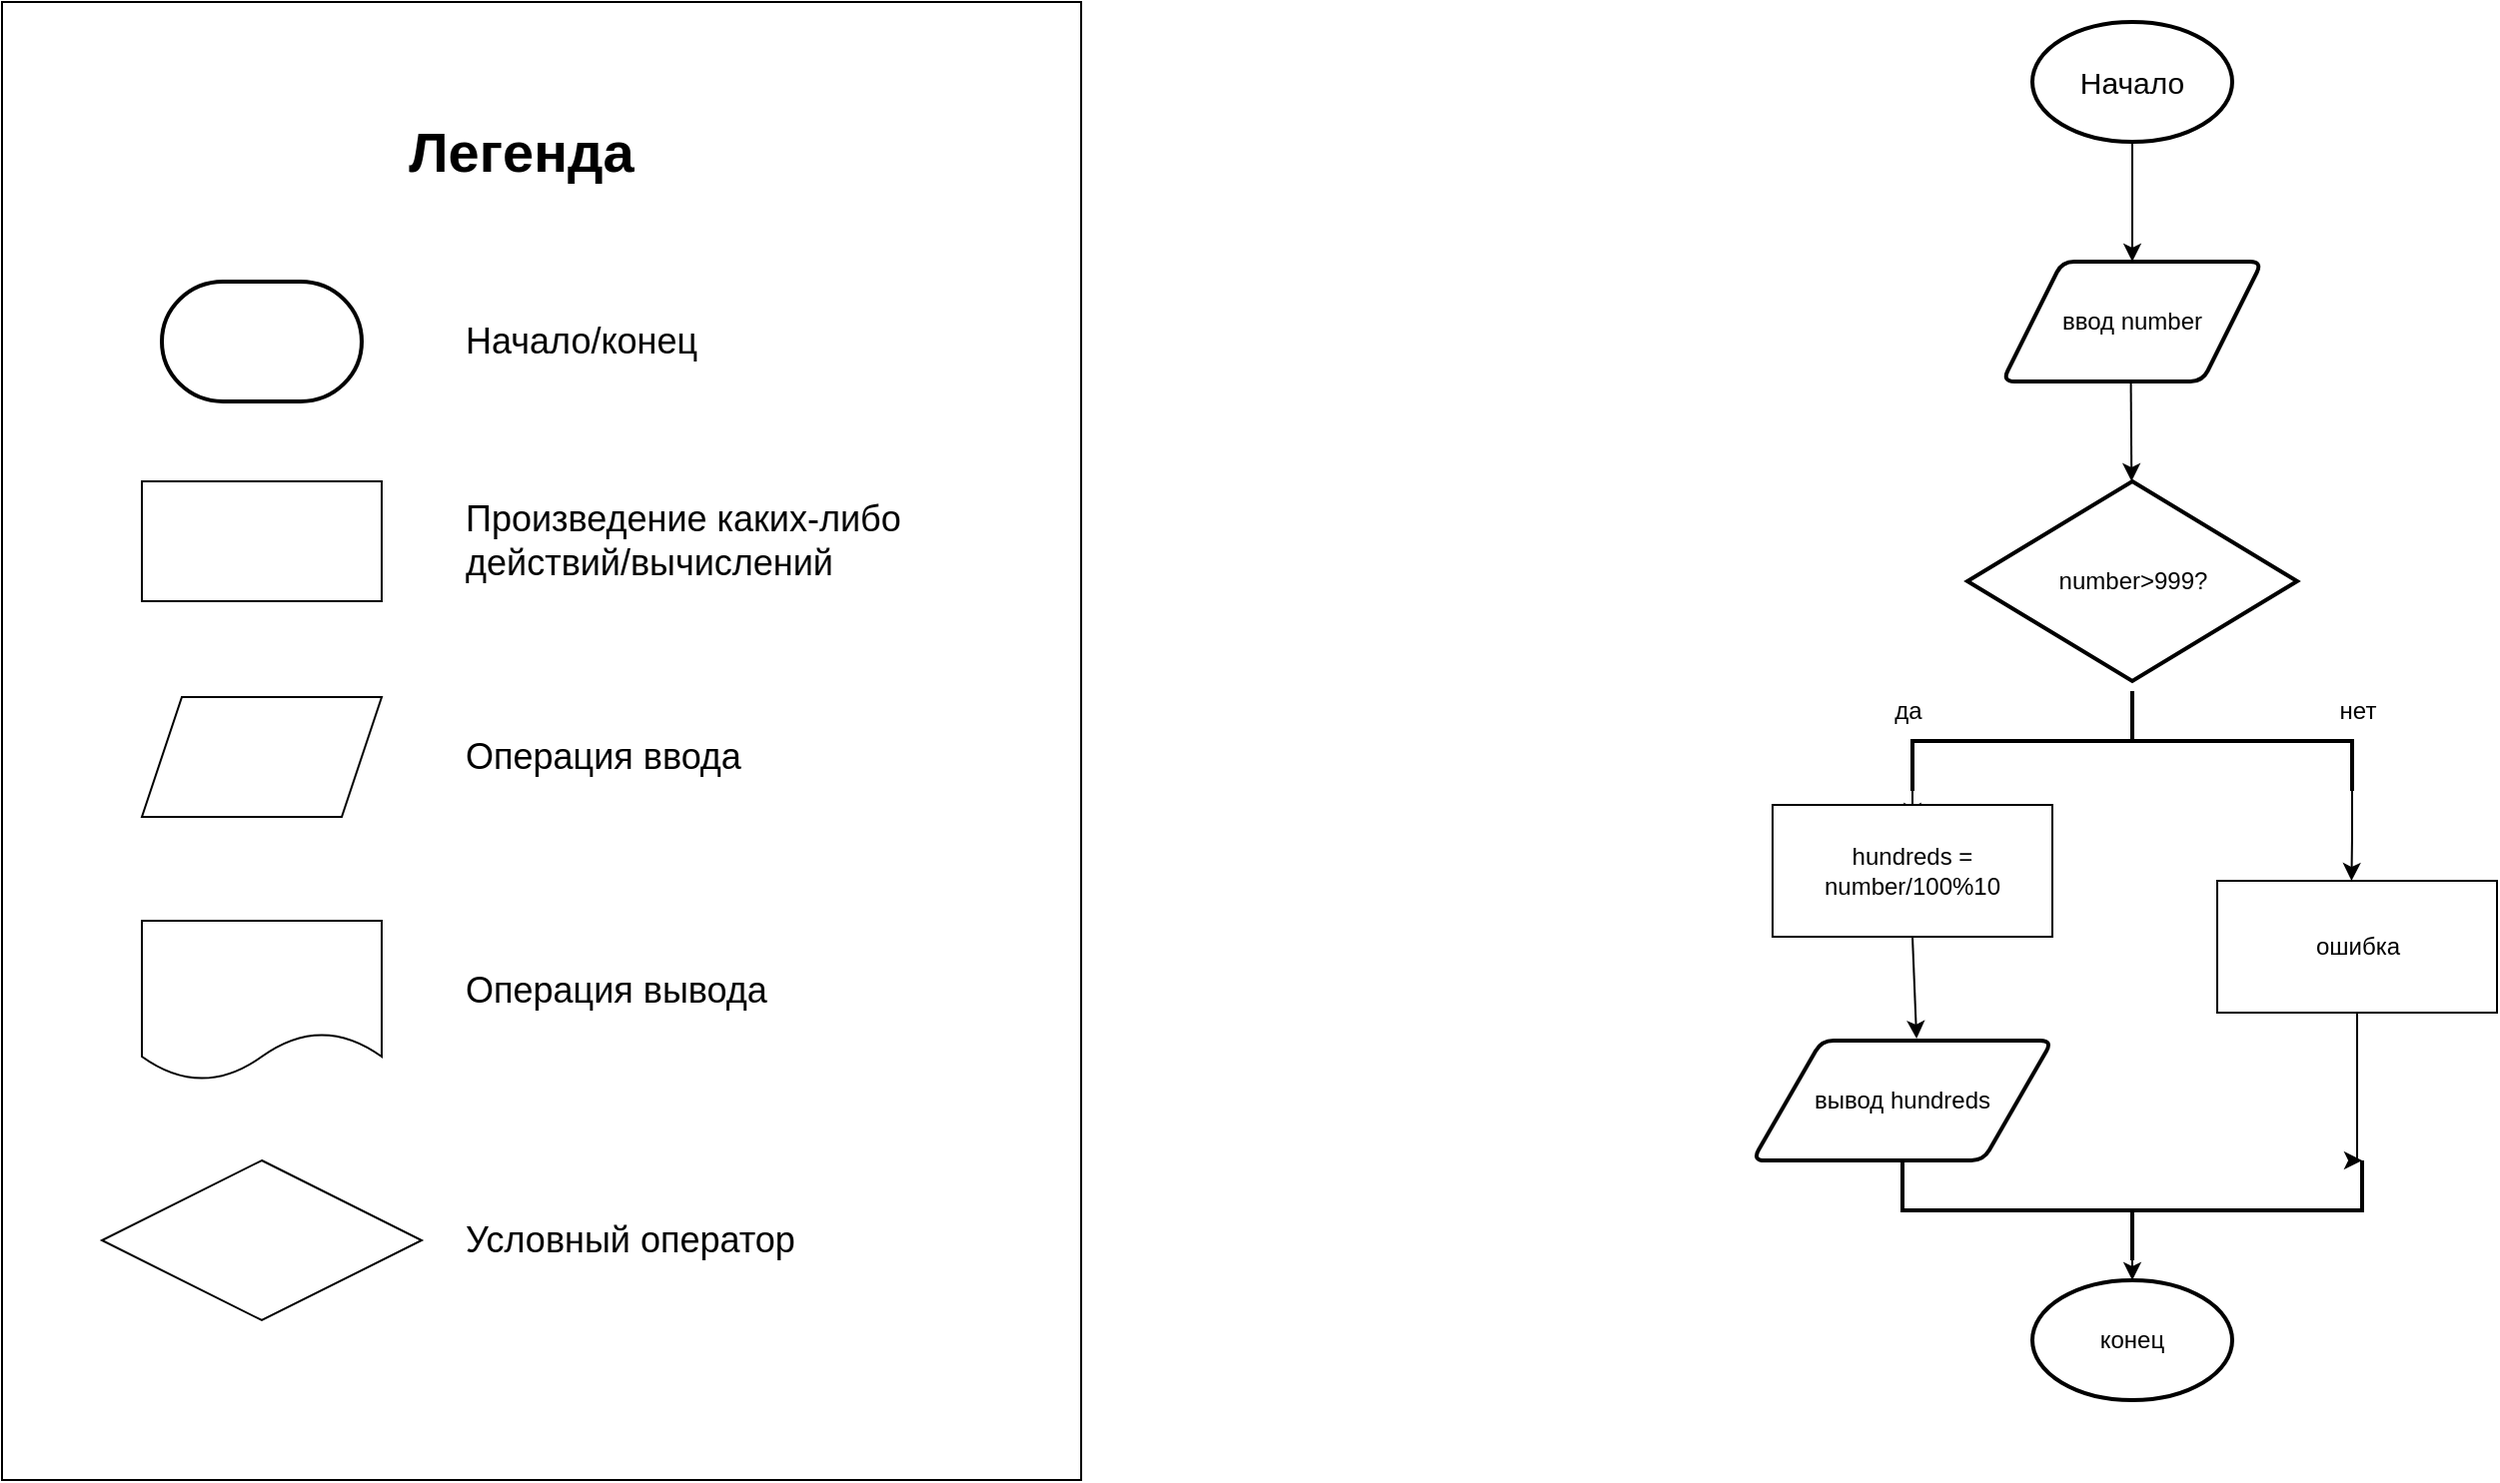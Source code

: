 <mxfile version="28.2.8">
  <diagram name="Страница — 1" id="mFLcoRJy1Elj75ONB-X1">
    <mxGraphModel dx="1378" dy="796" grid="1" gridSize="10" guides="1" tooltips="1" connect="1" arrows="1" fold="1" page="1" pageScale="1" pageWidth="827" pageHeight="1169" math="0" shadow="0">
      <root>
        <mxCell id="0" />
        <mxCell id="1" parent="0" />
        <mxCell id="WX3rH63sqiEcFXmq7UGs-1" value="" style="rounded=0;whiteSpace=wrap;html=1;" vertex="1" parent="1">
          <mxGeometry x="144" y="180" width="540" height="740" as="geometry" />
        </mxCell>
        <mxCell id="WX3rH63sqiEcFXmq7UGs-2" value="" style="group" vertex="1" connectable="0" parent="1">
          <mxGeometry x="194" y="320" width="460" height="520" as="geometry" />
        </mxCell>
        <mxCell id="WX3rH63sqiEcFXmq7UGs-3" value="" style="rounded=0;whiteSpace=wrap;html=1;" vertex="1" parent="WX3rH63sqiEcFXmq7UGs-2">
          <mxGeometry x="20" y="100" width="120" height="60" as="geometry" />
        </mxCell>
        <mxCell id="WX3rH63sqiEcFXmq7UGs-4" value="&lt;span style=&quot;color: rgba(0, 0, 0, 0); font-family: monospace; font-size: 0px; text-align: start; text-wrap-mode: nowrap;&quot;&gt;%3CmxGraphModel%3E%3Croot%3E%3CmxCell%20id%3D%220%22%2F%3E%3CmxCell%20id%3D%221%22%20parent%3D%220%22%2F%3E%3CmxCell%20id%3D%222%22%20value%3D%22%22%20style%3D%22group%22%20vertex%3D%221%22%20connectable%3D%220%22%20parent%3D%221%22%3E%3CmxGeometry%20x%3D%2290%22%20y%3D%22230%22%20width%3D%22460%22%20height%3D%22520%22%20as%3D%22geometry%22%2F%3E%3C%2FmxCell%3E%3CmxCell%20id%3D%223%22%20value%3D%22%22%20style%3D%22rounded%3D0%3BwhiteSpace%3Dwrap%3Bhtml%3D1%3B%22%20vertex%3D%221%22%20parent%3D%222%22%3E%3CmxGeometry%20x%3D%2220%22%20y%3D%22100%22%20width%3D%22120%22%20height%3D%2260%22%20as%3D%22geometry%22%2F%3E%3C%2FmxCell%3E%3CmxCell%20id%3D%224%22%20value%3D%22%22%20style%3D%22strokeWidth%3D2%3Bhtml%3D1%3Bshape%3Dmxgraph.flowchart.terminator%3BwhiteSpace%3Dwrap%3B%22%20vertex%3D%221%22%20parent%3D%222%22%3E%3CmxGeometry%20x%3D%2230%22%20width%3D%22100%22%20height%3D%2260%22%20as%3D%22geometry%22%2F%3E%3C%2FmxCell%3E%3CmxCell%20id%3D%225%22%20value%3D%22%22%20style%3D%22shape%3Dparallelogram%3Bperimeter%3DparallelogramPerimeter%3BwhiteSpace%3Dwrap%3Bhtml%3D1%3BfixedSize%3D1%3B%22%20vertex%3D%221%22%20parent%3D%222%22%3E%3CmxGeometry%20x%3D%2220%22%20y%3D%22208%22%20width%3D%22120%22%20height%3D%2260%22%20as%3D%22geometry%22%2F%3E%3C%2FmxCell%3E%3CmxCell%20id%3D%226%22%20value%3D%22%22%20style%3D%22shape%3Ddocument%3BwhiteSpace%3Dwrap%3Bhtml%3D1%3BboundedLbl%3D1%3B%22%20vertex%3D%221%22%20parent%3D%222%22%3E%3CmxGeometry%20x%3D%2220%22%20y%3D%22320%22%20width%3D%22120%22%20height%3D%2280%22%20as%3D%22geometry%22%2F%3E%3C%2FmxCell%3E%3CmxCell%20id%3D%227%22%20value%3D%22%22%20style%3D%22rhombus%3BwhiteSpace%3Dwrap%3Bhtml%3D1%3B%22%20vertex%3D%221%22%20parent%3D%222%22%3E%3CmxGeometry%20y%3D%22440%22%20width%3D%22160%22%20height%3D%2280%22%20as%3D%22geometry%22%2F%3E%3C%2FmxCell%3E%3CmxCell%20id%3D%228%22%20value%3D%22%26lt%3Bfont%26gt%3B%D0%9D%D0%B0%D1%87%D0%B0%D0%BB%D0%BE%2F%D0%BA%D0%BE%D0%BD%D0%B5%D1%86%26amp%3Bnbsp%3B%26lt%3B%2Ffont%26gt%3B%22%20style%3D%22text%3Bhtml%3D1%3Balign%3Dleft%3BverticalAlign%3Dmiddle%3BwhiteSpace%3Dwrap%3Brounded%3D0%3BfontSize%3D18%3B%22%20vertex%3D%221%22%20parent%3D%222%22%3E%3CmxGeometry%20x%3D%22180%22%20y%3D%2215%22%20width%3D%22180%22%20height%3D%2230%22%20as%3D%22geometry%22%2F%3E%3C%2FmxCell%3E%3CmxCell%20id%3D%229%22%20value%3D%22%26lt%3Bfont%26gt%3B%D0%9F%D1%80%D0%BE%D0%B8%D0%B7%D0%B2%D0%B5%D0%B4%D0%B5%D0%BD%D0%B8%D0%B5%20%D0%BA%D0%B0%D0%BA%D0%B8%D1%85-%D0%BB%D0%B8%D0%B1%D0%BE%20%D0%B4%D0%B5%D0%B9%D1%81%D1%82%D0%B2%D0%B8%D0%B9%2F%D0%B2%D1%8B%D1%87%D0%B8%D1%81%D0%BB%D0%B5%D0%BD%D0%B8%D0%B9%26lt%3B%2Ffont%26gt%3B%22%20style%3D%22text%3Bhtml%3D1%3Balign%3Dleft%3BverticalAlign%3Dmiddle%3BwhiteSpace%3Dwrap%3Brounded%3D0%3BfontSize%3D18%3B%22%20vertex%3D%221%22%20parent%3D%222%22%3E%3CmxGeometry%20x%3D%22180%22%20y%3D%22115%22%20width%3D%22280%22%20height%3D%2230%22%20as%3D%22geometry%22%2F%3E%3C%2FmxCell%3E%3CmxCell%20id%3D%2210%22%20value%3D%22%26lt%3Bfont%26gt%3B%D0%9E%D0%BF%D0%B5%D1%80%D0%B0%D1%86%D0%B8%D1%8F%20%D0%B2%D0%B2%D0%BE%D0%B4%D0%B0%26lt%3B%2Ffont%26gt%3B%22%20style%3D%22text%3Bhtml%3D1%3Balign%3Dleft%3BverticalAlign%3Dmiddle%3BwhiteSpace%3Dwrap%3Brounded%3D0%3BfontSize%3D18%3B%22%20vertex%3D%221%22%20parent%3D%222%22%3E%3CmxGeometry%20x%3D%22180%22%20y%3D%22223%22%20width%3D%22210%22%20height%3D%2230%22%20as%3D%22geometry%22%2F%3E%3C%2FmxCell%3E%3CmxCell%20id%3D%2211%22%20value%3D%22%26lt%3Bfont%26gt%3B%D0%9E%D0%BF%D0%B5%D1%80%D0%B0%D1%86%D0%B8%D1%8F%20%D0%B2%D1%8B%D0%B2%D0%BE%D0%B4%D0%B0%26lt%3B%2Ffont%26gt%3B%22%20style%3D%22text%3Bhtml%3D1%3Balign%3Dleft%3BverticalAlign%3Dmiddle%3BwhiteSpace%3Dwrap%3Brounded%3D0%3BfontSize%3D18%3B%22%20vertex%3D%221%22%20parent%3D%222%22%3E%3CmxGeometry%20x%3D%22180%22%20y%3D%22339.5%22%20width%3D%22210%22%20height%3D%2230%22%20as%3D%22geometry%22%2F%3E%3C%2FmxCell%3E%3CmxCell%20id%3D%2212%22%20value%3D%22%26lt%3Bfont%26gt%3B%D0%A3%D1%81%D0%BB%D0%BE%D0%B2%D0%BD%D1%8B%D0%B9%20%D0%BE%D0%BF%D0%B5%D1%80%D0%B0%D1%82%D0%BE%D1%80%26lt%3B%2Ffont%26gt%3B%22%20style%3D%22text%3Bhtml%3D1%3Balign%3Dleft%3BverticalAlign%3Dmiddle%3BwhiteSpace%3Dwrap%3Brounded%3D0%3BfontSize%3D18%3B%22%20vertex%3D%221%22%20parent%3D%222%22%3E%3CmxGeometry%20x%3D%22180%22%20y%3D%22465%22%20width%3D%22210%22%20height%3D%2230%22%20as%3D%22geometry%22%2F%3E%3C%2FmxCell%3E%3C%2Froot%3E%3C%2FmxGraphModel%3E&lt;/span&gt;" style="strokeWidth=2;html=1;shape=mxgraph.flowchart.terminator;whiteSpace=wrap;" vertex="1" parent="WX3rH63sqiEcFXmq7UGs-2">
          <mxGeometry x="30" width="100" height="60" as="geometry" />
        </mxCell>
        <mxCell id="WX3rH63sqiEcFXmq7UGs-5" value="" style="shape=parallelogram;perimeter=parallelogramPerimeter;whiteSpace=wrap;html=1;fixedSize=1;" vertex="1" parent="WX3rH63sqiEcFXmq7UGs-2">
          <mxGeometry x="20" y="208" width="120" height="60" as="geometry" />
        </mxCell>
        <mxCell id="WX3rH63sqiEcFXmq7UGs-6" value="" style="shape=document;whiteSpace=wrap;html=1;boundedLbl=1;" vertex="1" parent="WX3rH63sqiEcFXmq7UGs-2">
          <mxGeometry x="20" y="320" width="120" height="80" as="geometry" />
        </mxCell>
        <mxCell id="WX3rH63sqiEcFXmq7UGs-7" value="" style="rhombus;whiteSpace=wrap;html=1;" vertex="1" parent="WX3rH63sqiEcFXmq7UGs-2">
          <mxGeometry y="440" width="160" height="80" as="geometry" />
        </mxCell>
        <mxCell id="WX3rH63sqiEcFXmq7UGs-8" value="&lt;font&gt;Начало/конец&amp;nbsp;&lt;/font&gt;" style="text;html=1;align=left;verticalAlign=middle;whiteSpace=wrap;rounded=0;fontSize=18;" vertex="1" parent="WX3rH63sqiEcFXmq7UGs-2">
          <mxGeometry x="180" y="15" width="180" height="30" as="geometry" />
        </mxCell>
        <mxCell id="WX3rH63sqiEcFXmq7UGs-9" value="&lt;font&gt;Произведение каких-либо действий/вычислений&lt;/font&gt;" style="text;html=1;align=left;verticalAlign=middle;whiteSpace=wrap;rounded=0;fontSize=18;" vertex="1" parent="WX3rH63sqiEcFXmq7UGs-2">
          <mxGeometry x="180" y="115" width="280" height="30" as="geometry" />
        </mxCell>
        <mxCell id="WX3rH63sqiEcFXmq7UGs-10" value="&lt;font&gt;Операция ввода&lt;/font&gt;" style="text;html=1;align=left;verticalAlign=middle;whiteSpace=wrap;rounded=0;fontSize=18;" vertex="1" parent="WX3rH63sqiEcFXmq7UGs-2">
          <mxGeometry x="180" y="223" width="210" height="30" as="geometry" />
        </mxCell>
        <mxCell id="WX3rH63sqiEcFXmq7UGs-11" value="&lt;font&gt;Операция вывода&lt;/font&gt;" style="text;html=1;align=left;verticalAlign=middle;whiteSpace=wrap;rounded=0;fontSize=18;" vertex="1" parent="WX3rH63sqiEcFXmq7UGs-2">
          <mxGeometry x="180" y="339.5" width="210" height="30" as="geometry" />
        </mxCell>
        <mxCell id="WX3rH63sqiEcFXmq7UGs-12" value="&lt;font&gt;Условный оператор&lt;/font&gt;" style="text;html=1;align=left;verticalAlign=middle;whiteSpace=wrap;rounded=0;fontSize=18;" vertex="1" parent="WX3rH63sqiEcFXmq7UGs-2">
          <mxGeometry x="180" y="465" width="210" height="30" as="geometry" />
        </mxCell>
        <mxCell id="WX3rH63sqiEcFXmq7UGs-13" value="&lt;font&gt;&lt;b&gt;Легенда&lt;/b&gt;&lt;/font&gt;" style="text;html=1;align=center;verticalAlign=middle;whiteSpace=wrap;rounded=0;fontSize=28;" vertex="1" parent="1">
          <mxGeometry x="344" y="240" width="120" height="30" as="geometry" />
        </mxCell>
        <mxCell id="WX3rH63sqiEcFXmq7UGs-14" value="" style="strokeWidth=2;html=1;shape=mxgraph.flowchart.start_1;whiteSpace=wrap;" vertex="1" parent="1">
          <mxGeometry x="1160" y="190" width="100" height="60" as="geometry" />
        </mxCell>
        <mxCell id="WX3rH63sqiEcFXmq7UGs-15" value="" style="endArrow=classic;html=1;rounded=0;exitX=0.5;exitY=1;exitDx=0;exitDy=0;exitPerimeter=0;" edge="1" parent="1" source="WX3rH63sqiEcFXmq7UGs-14">
          <mxGeometry width="50" height="50" relative="1" as="geometry">
            <mxPoint x="1210" y="300" as="sourcePoint" />
            <mxPoint x="1210" y="310" as="targetPoint" />
          </mxGeometry>
        </mxCell>
        <mxCell id="WX3rH63sqiEcFXmq7UGs-16" value="ввод number" style="shape=parallelogram;html=1;strokeWidth=2;perimeter=parallelogramPerimeter;whiteSpace=wrap;rounded=1;arcSize=12;size=0.23;" vertex="1" parent="1">
          <mxGeometry x="1145" y="310" width="130" height="60" as="geometry" />
        </mxCell>
        <mxCell id="WX3rH63sqiEcFXmq7UGs-17" value="" style="endArrow=classic;html=1;rounded=0;exitX=0.5;exitY=1;exitDx=0;exitDy=0;exitPerimeter=0;" edge="1" parent="1" target="WX3rH63sqiEcFXmq7UGs-18">
          <mxGeometry width="50" height="50" relative="1" as="geometry">
            <mxPoint x="1209.29" y="370" as="sourcePoint" />
            <mxPoint x="1209.29" y="430" as="targetPoint" />
          </mxGeometry>
        </mxCell>
        <mxCell id="WX3rH63sqiEcFXmq7UGs-18" value="number&amp;gt;999?" style="strokeWidth=2;html=1;shape=mxgraph.flowchart.decision;whiteSpace=wrap;" vertex="1" parent="1">
          <mxGeometry x="1127.5" y="420" width="165" height="100" as="geometry" />
        </mxCell>
        <mxCell id="WX3rH63sqiEcFXmq7UGs-19" style="edgeStyle=orthogonalEdgeStyle;rounded=0;orthogonalLoop=1;jettySize=auto;html=1;exitX=1;exitY=0;exitDx=0;exitDy=0;exitPerimeter=0;" edge="1" parent="1" source="WX3rH63sqiEcFXmq7UGs-20">
          <mxGeometry relative="1" as="geometry">
            <mxPoint x="1319.714" y="620" as="targetPoint" />
          </mxGeometry>
        </mxCell>
        <mxCell id="WX3rH63sqiEcFXmq7UGs-33" style="edgeStyle=orthogonalEdgeStyle;rounded=0;orthogonalLoop=1;jettySize=auto;html=1;exitX=1;exitY=1;exitDx=0;exitDy=0;exitPerimeter=0;entryX=0.5;entryY=0;entryDx=0;entryDy=0;" edge="1" parent="1" source="WX3rH63sqiEcFXmq7UGs-20" target="WX3rH63sqiEcFXmq7UGs-31">
          <mxGeometry relative="1" as="geometry" />
        </mxCell>
        <mxCell id="WX3rH63sqiEcFXmq7UGs-20" value="" style="strokeWidth=2;html=1;shape=mxgraph.flowchart.annotation_2;align=left;labelPosition=right;pointerEvents=1;rotation=90;" vertex="1" parent="1">
          <mxGeometry x="1185" y="440" width="50" height="220" as="geometry" />
        </mxCell>
        <mxCell id="WX3rH63sqiEcFXmq7UGs-21" value="" style="rounded=0;whiteSpace=wrap;html=1;" vertex="1" parent="1">
          <mxGeometry x="1030" y="582" width="140" height="66" as="geometry" />
        </mxCell>
        <mxCell id="WX3rH63sqiEcFXmq7UGs-22" value="" style="endArrow=classic;html=1;rounded=0;entryX=0.547;entryY=-0.017;entryDx=0;entryDy=0;entryPerimeter=0;exitX=0.5;exitY=1;exitDx=0;exitDy=0;" edge="1" parent="1" target="WX3rH63sqiEcFXmq7UGs-24" source="WX3rH63sqiEcFXmq7UGs-21">
          <mxGeometry width="50" height="50" relative="1" as="geometry">
            <mxPoint x="1100" y="680" as="sourcePoint" />
            <mxPoint x="1120" y="640" as="targetPoint" />
          </mxGeometry>
        </mxCell>
        <mxCell id="WX3rH63sqiEcFXmq7UGs-23" value="&lt;span style=&quot;font-size: 15px;&quot;&gt;Начало&lt;/span&gt;" style="text;html=1;whiteSpace=wrap;strokeColor=none;fillColor=none;align=center;verticalAlign=middle;rounded=0;" vertex="1" parent="1">
          <mxGeometry x="1180" y="205" width="60" height="30" as="geometry" />
        </mxCell>
        <mxCell id="WX3rH63sqiEcFXmq7UGs-24" value="" style="shape=parallelogram;html=1;strokeWidth=2;perimeter=parallelogramPerimeter;whiteSpace=wrap;rounded=1;arcSize=12;size=0.23;" vertex="1" parent="1">
          <mxGeometry x="1020" y="700" width="150" height="60" as="geometry" />
        </mxCell>
        <mxCell id="WX3rH63sqiEcFXmq7UGs-25" value="" style="strokeWidth=2;html=1;shape=mxgraph.flowchart.annotation_2;align=left;labelPosition=right;pointerEvents=1;rotation=-90;" vertex="1" parent="1">
          <mxGeometry x="1185" y="670" width="50" height="230" as="geometry" />
        </mxCell>
        <mxCell id="WX3rH63sqiEcFXmq7UGs-26" value="" style="rounded=0;whiteSpace=wrap;html=1;" vertex="1" parent="1">
          <mxGeometry x="1252.5" y="620" width="140" height="66" as="geometry" />
        </mxCell>
        <mxCell id="WX3rH63sqiEcFXmq7UGs-27" style="edgeStyle=orthogonalEdgeStyle;rounded=0;orthogonalLoop=1;jettySize=auto;html=1;exitX=0.5;exitY=1;exitDx=0;exitDy=0;entryX=1;entryY=1;entryDx=0;entryDy=0;entryPerimeter=0;" edge="1" parent="1" source="WX3rH63sqiEcFXmq7UGs-26" target="WX3rH63sqiEcFXmq7UGs-25">
          <mxGeometry relative="1" as="geometry">
            <Array as="points">
              <mxPoint x="1323" y="760" />
            </Array>
          </mxGeometry>
        </mxCell>
        <mxCell id="WX3rH63sqiEcFXmq7UGs-28" value="" style="strokeWidth=2;html=1;shape=mxgraph.flowchart.start_1;whiteSpace=wrap;" vertex="1" parent="1">
          <mxGeometry x="1160" y="820" width="100" height="60" as="geometry" />
        </mxCell>
        <mxCell id="WX3rH63sqiEcFXmq7UGs-29" value="да" style="text;html=1;whiteSpace=wrap;strokeColor=none;fillColor=none;align=center;verticalAlign=middle;rounded=0;" vertex="1" parent="1">
          <mxGeometry x="1068" y="520" width="60" height="30" as="geometry" />
        </mxCell>
        <mxCell id="WX3rH63sqiEcFXmq7UGs-30" value="нет" style="text;html=1;whiteSpace=wrap;strokeColor=none;fillColor=none;align=center;verticalAlign=middle;rounded=0;" vertex="1" parent="1">
          <mxGeometry x="1292.5" y="520" width="60" height="30" as="geometry" />
        </mxCell>
        <mxCell id="WX3rH63sqiEcFXmq7UGs-31" value="hundreds = number/100%10" style="text;html=1;whiteSpace=wrap;strokeColor=none;fillColor=none;align=center;verticalAlign=middle;rounded=0;" vertex="1" parent="1">
          <mxGeometry x="1030" y="590" width="140" height="50" as="geometry" />
        </mxCell>
        <mxCell id="WX3rH63sqiEcFXmq7UGs-32" style="edgeStyle=orthogonalEdgeStyle;rounded=0;orthogonalLoop=1;jettySize=auto;html=1;exitX=0;exitY=0.5;exitDx=0;exitDy=0;exitPerimeter=0;entryX=0.5;entryY=0;entryDx=0;entryDy=0;entryPerimeter=0;" edge="1" parent="1" source="WX3rH63sqiEcFXmq7UGs-25" target="WX3rH63sqiEcFXmq7UGs-28">
          <mxGeometry relative="1" as="geometry" />
        </mxCell>
        <mxCell id="WX3rH63sqiEcFXmq7UGs-35" value="вывод hundreds" style="text;html=1;whiteSpace=wrap;strokeColor=none;fillColor=none;align=center;verticalAlign=middle;rounded=0;" vertex="1" parent="1">
          <mxGeometry x="1025" y="705" width="140" height="50" as="geometry" />
        </mxCell>
        <mxCell id="WX3rH63sqiEcFXmq7UGs-36" value="ошибка" style="text;html=1;whiteSpace=wrap;strokeColor=none;fillColor=none;align=center;verticalAlign=middle;rounded=0;" vertex="1" parent="1">
          <mxGeometry x="1252.5" y="628" width="140" height="50" as="geometry" />
        </mxCell>
        <mxCell id="WX3rH63sqiEcFXmq7UGs-37" value="конец" style="text;html=1;whiteSpace=wrap;strokeColor=none;fillColor=none;align=center;verticalAlign=middle;rounded=0;" vertex="1" parent="1">
          <mxGeometry x="1140" y="825" width="140" height="50" as="geometry" />
        </mxCell>
      </root>
    </mxGraphModel>
  </diagram>
</mxfile>
